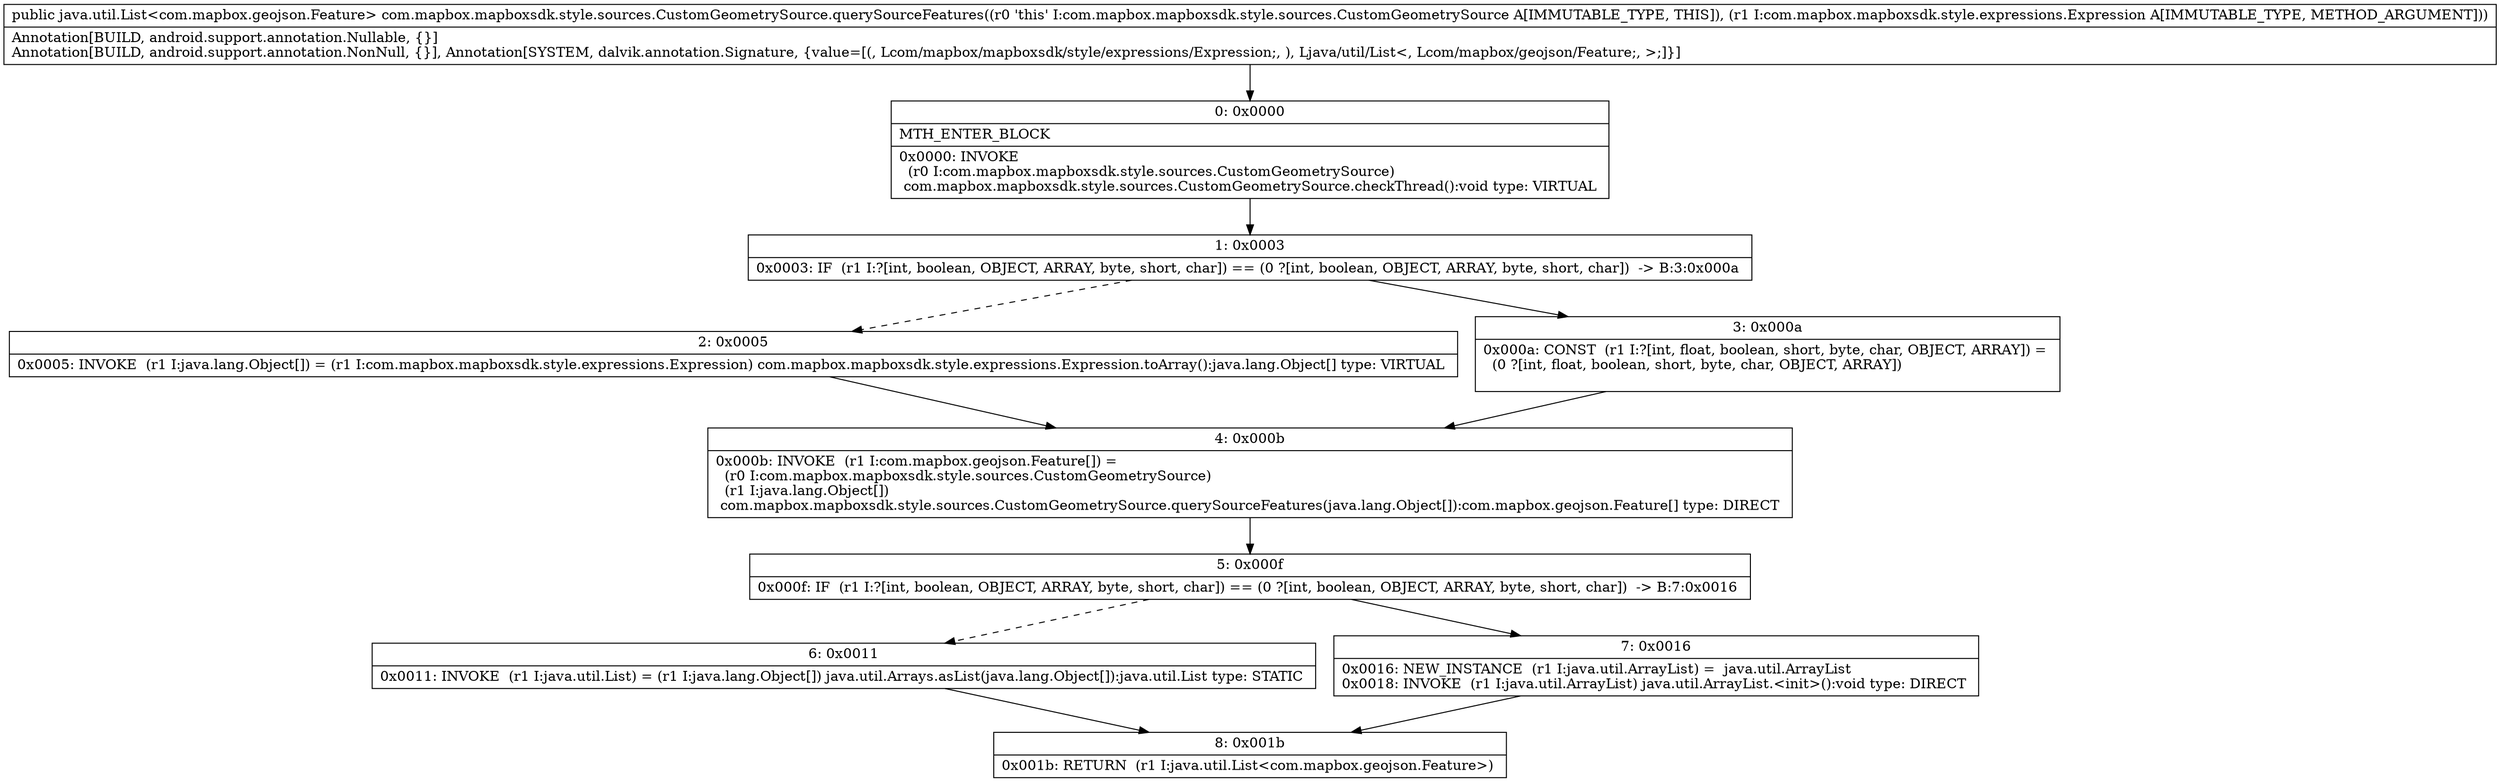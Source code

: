 digraph "CFG forcom.mapbox.mapboxsdk.style.sources.CustomGeometrySource.querySourceFeatures(Lcom\/mapbox\/mapboxsdk\/style\/expressions\/Expression;)Ljava\/util\/List;" {
Node_0 [shape=record,label="{0\:\ 0x0000|MTH_ENTER_BLOCK\l|0x0000: INVOKE  \l  (r0 I:com.mapbox.mapboxsdk.style.sources.CustomGeometrySource)\l com.mapbox.mapboxsdk.style.sources.CustomGeometrySource.checkThread():void type: VIRTUAL \l}"];
Node_1 [shape=record,label="{1\:\ 0x0003|0x0003: IF  (r1 I:?[int, boolean, OBJECT, ARRAY, byte, short, char]) == (0 ?[int, boolean, OBJECT, ARRAY, byte, short, char])  \-\> B:3:0x000a \l}"];
Node_2 [shape=record,label="{2\:\ 0x0005|0x0005: INVOKE  (r1 I:java.lang.Object[]) = (r1 I:com.mapbox.mapboxsdk.style.expressions.Expression) com.mapbox.mapboxsdk.style.expressions.Expression.toArray():java.lang.Object[] type: VIRTUAL \l}"];
Node_3 [shape=record,label="{3\:\ 0x000a|0x000a: CONST  (r1 I:?[int, float, boolean, short, byte, char, OBJECT, ARRAY]) = \l  (0 ?[int, float, boolean, short, byte, char, OBJECT, ARRAY])\l \l}"];
Node_4 [shape=record,label="{4\:\ 0x000b|0x000b: INVOKE  (r1 I:com.mapbox.geojson.Feature[]) = \l  (r0 I:com.mapbox.mapboxsdk.style.sources.CustomGeometrySource)\l  (r1 I:java.lang.Object[])\l com.mapbox.mapboxsdk.style.sources.CustomGeometrySource.querySourceFeatures(java.lang.Object[]):com.mapbox.geojson.Feature[] type: DIRECT \l}"];
Node_5 [shape=record,label="{5\:\ 0x000f|0x000f: IF  (r1 I:?[int, boolean, OBJECT, ARRAY, byte, short, char]) == (0 ?[int, boolean, OBJECT, ARRAY, byte, short, char])  \-\> B:7:0x0016 \l}"];
Node_6 [shape=record,label="{6\:\ 0x0011|0x0011: INVOKE  (r1 I:java.util.List) = (r1 I:java.lang.Object[]) java.util.Arrays.asList(java.lang.Object[]):java.util.List type: STATIC \l}"];
Node_7 [shape=record,label="{7\:\ 0x0016|0x0016: NEW_INSTANCE  (r1 I:java.util.ArrayList) =  java.util.ArrayList \l0x0018: INVOKE  (r1 I:java.util.ArrayList) java.util.ArrayList.\<init\>():void type: DIRECT \l}"];
Node_8 [shape=record,label="{8\:\ 0x001b|0x001b: RETURN  (r1 I:java.util.List\<com.mapbox.geojson.Feature\>) \l}"];
MethodNode[shape=record,label="{public java.util.List\<com.mapbox.geojson.Feature\> com.mapbox.mapboxsdk.style.sources.CustomGeometrySource.querySourceFeatures((r0 'this' I:com.mapbox.mapboxsdk.style.sources.CustomGeometrySource A[IMMUTABLE_TYPE, THIS]), (r1 I:com.mapbox.mapboxsdk.style.expressions.Expression A[IMMUTABLE_TYPE, METHOD_ARGUMENT]))  | Annotation[BUILD, android.support.annotation.Nullable, \{\}]\lAnnotation[BUILD, android.support.annotation.NonNull, \{\}], Annotation[SYSTEM, dalvik.annotation.Signature, \{value=[(, Lcom\/mapbox\/mapboxsdk\/style\/expressions\/Expression;, ), Ljava\/util\/List\<, Lcom\/mapbox\/geojson\/Feature;, \>;]\}]\l}"];
MethodNode -> Node_0;
Node_0 -> Node_1;
Node_1 -> Node_2[style=dashed];
Node_1 -> Node_3;
Node_2 -> Node_4;
Node_3 -> Node_4;
Node_4 -> Node_5;
Node_5 -> Node_6[style=dashed];
Node_5 -> Node_7;
Node_6 -> Node_8;
Node_7 -> Node_8;
}

